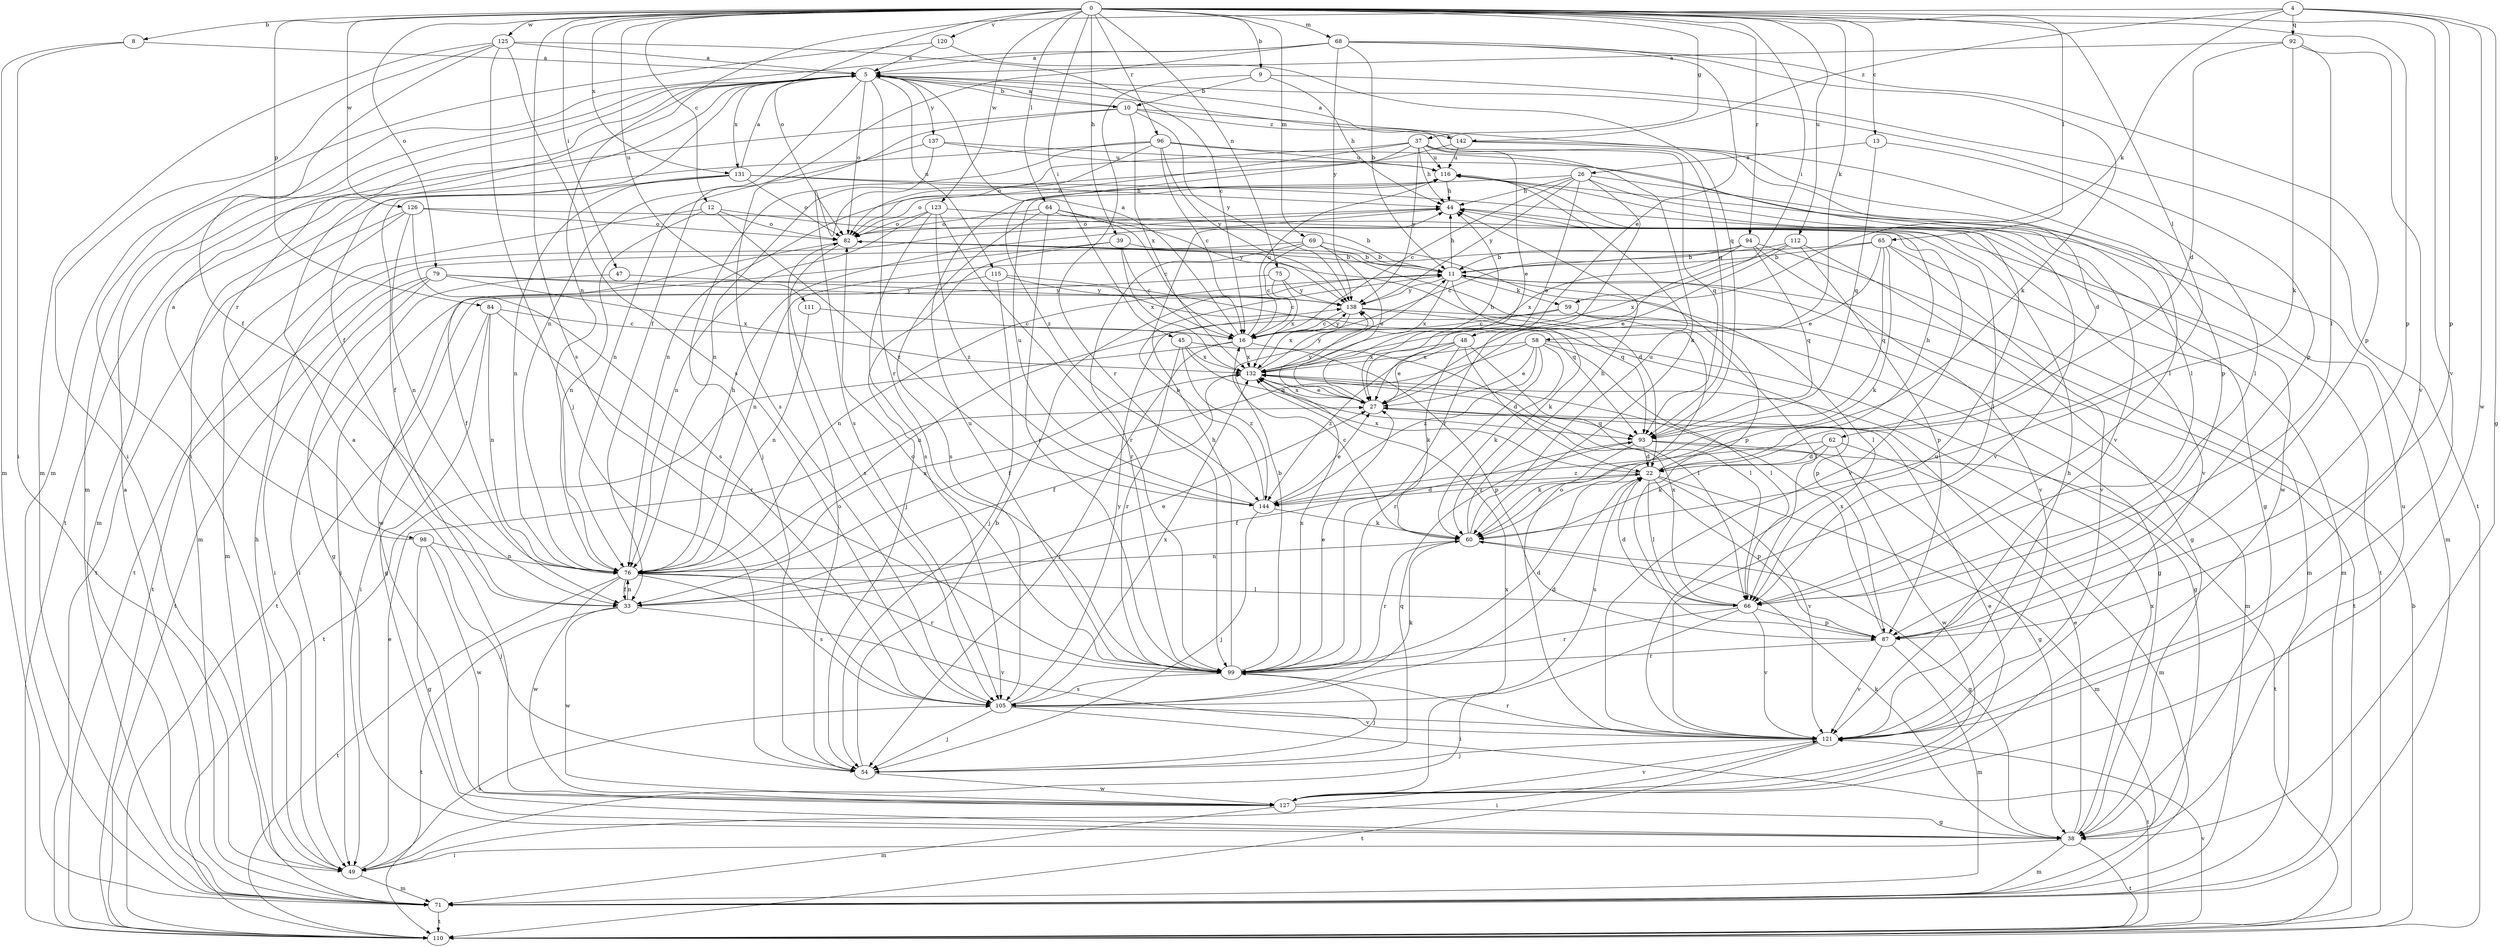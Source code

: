 strict digraph  {
0;
4;
5;
8;
9;
10;
11;
12;
13;
16;
22;
26;
27;
33;
37;
38;
39;
44;
45;
47;
48;
49;
54;
58;
59;
60;
62;
64;
65;
66;
68;
69;
71;
75;
76;
79;
82;
84;
87;
92;
93;
94;
96;
98;
99;
105;
110;
111;
112;
115;
116;
120;
121;
123;
125;
126;
127;
131;
132;
137;
138;
142;
144;
0 -> 8  [label=b];
0 -> 9  [label=b];
0 -> 12  [label=c];
0 -> 13  [label=c];
0 -> 37  [label=g];
0 -> 39  [label=h];
0 -> 45  [label=i];
0 -> 47  [label=i];
0 -> 48  [label=i];
0 -> 58  [label=k];
0 -> 62  [label=l];
0 -> 64  [label=l];
0 -> 65  [label=l];
0 -> 68  [label=m];
0 -> 69  [label=m];
0 -> 75  [label=n];
0 -> 79  [label=o];
0 -> 82  [label=o];
0 -> 84  [label=p];
0 -> 87  [label=p];
0 -> 94  [label=r];
0 -> 96  [label=r];
0 -> 105  [label=s];
0 -> 111  [label=u];
0 -> 112  [label=u];
0 -> 120  [label=v];
0 -> 121  [label=v];
0 -> 123  [label=w];
0 -> 125  [label=w];
0 -> 126  [label=w];
0 -> 131  [label=x];
4 -> 38  [label=g];
4 -> 59  [label=k];
4 -> 76  [label=n];
4 -> 87  [label=p];
4 -> 92  [label=q];
4 -> 127  [label=w];
4 -> 142  [label=z];
5 -> 10  [label=b];
5 -> 33  [label=f];
5 -> 71  [label=m];
5 -> 76  [label=n];
5 -> 82  [label=o];
5 -> 87  [label=p];
5 -> 93  [label=q];
5 -> 98  [label=r];
5 -> 99  [label=r];
5 -> 115  [label=u];
5 -> 131  [label=x];
5 -> 137  [label=y];
8 -> 5  [label=a];
8 -> 49  [label=i];
8 -> 71  [label=m];
9 -> 10  [label=b];
9 -> 44  [label=h];
9 -> 99  [label=r];
9 -> 110  [label=t];
10 -> 5  [label=a];
10 -> 87  [label=p];
10 -> 105  [label=s];
10 -> 110  [label=t];
10 -> 132  [label=x];
10 -> 138  [label=y];
10 -> 142  [label=z];
11 -> 44  [label=h];
11 -> 59  [label=k];
11 -> 60  [label=k];
11 -> 66  [label=l];
11 -> 76  [label=n];
11 -> 110  [label=t];
11 -> 132  [label=x];
11 -> 138  [label=y];
12 -> 11  [label=b];
12 -> 76  [label=n];
12 -> 82  [label=o];
12 -> 110  [label=t];
12 -> 144  [label=z];
13 -> 26  [label=e];
13 -> 66  [label=l];
13 -> 93  [label=q];
16 -> 5  [label=a];
16 -> 54  [label=j];
16 -> 66  [label=l];
16 -> 110  [label=t];
16 -> 116  [label=u];
16 -> 132  [label=x];
16 -> 138  [label=y];
22 -> 44  [label=h];
22 -> 66  [label=l];
22 -> 71  [label=m];
22 -> 87  [label=p];
22 -> 105  [label=s];
22 -> 121  [label=v];
22 -> 132  [label=x];
22 -> 144  [label=z];
26 -> 16  [label=c];
26 -> 27  [label=e];
26 -> 44  [label=h];
26 -> 71  [label=m];
26 -> 82  [label=o];
26 -> 99  [label=r];
26 -> 127  [label=w];
26 -> 138  [label=y];
27 -> 44  [label=h];
27 -> 93  [label=q];
27 -> 132  [label=x];
27 -> 138  [label=y];
33 -> 27  [label=e];
33 -> 76  [label=n];
33 -> 110  [label=t];
33 -> 121  [label=v];
33 -> 127  [label=w];
37 -> 27  [label=e];
37 -> 44  [label=h];
37 -> 60  [label=k];
37 -> 76  [label=n];
37 -> 82  [label=o];
37 -> 93  [label=q];
37 -> 116  [label=u];
37 -> 138  [label=y];
37 -> 144  [label=z];
38 -> 27  [label=e];
38 -> 49  [label=i];
38 -> 60  [label=k];
38 -> 71  [label=m];
38 -> 110  [label=t];
38 -> 116  [label=u];
38 -> 132  [label=x];
39 -> 11  [label=b];
39 -> 16  [label=c];
39 -> 54  [label=j];
39 -> 127  [label=w];
39 -> 132  [label=x];
44 -> 82  [label=o];
44 -> 121  [label=v];
45 -> 87  [label=p];
45 -> 93  [label=q];
45 -> 99  [label=r];
45 -> 132  [label=x];
45 -> 144  [label=z];
47 -> 49  [label=i];
47 -> 138  [label=y];
48 -> 22  [label=d];
48 -> 27  [label=e];
48 -> 60  [label=k];
48 -> 66  [label=l];
48 -> 132  [label=x];
48 -> 144  [label=z];
49 -> 27  [label=e];
49 -> 44  [label=h];
49 -> 71  [label=m];
49 -> 105  [label=s];
54 -> 11  [label=b];
54 -> 82  [label=o];
54 -> 93  [label=q];
54 -> 127  [label=w];
58 -> 27  [label=e];
58 -> 33  [label=f];
58 -> 38  [label=g];
58 -> 60  [label=k];
58 -> 66  [label=l];
58 -> 99  [label=r];
58 -> 132  [label=x];
58 -> 144  [label=z];
59 -> 16  [label=c];
59 -> 66  [label=l];
59 -> 71  [label=m];
59 -> 76  [label=n];
60 -> 16  [label=c];
60 -> 38  [label=g];
60 -> 44  [label=h];
60 -> 76  [label=n];
60 -> 99  [label=r];
60 -> 116  [label=u];
62 -> 22  [label=d];
62 -> 60  [label=k];
62 -> 71  [label=m];
62 -> 127  [label=w];
62 -> 144  [label=z];
64 -> 16  [label=c];
64 -> 82  [label=o];
64 -> 99  [label=r];
64 -> 105  [label=s];
64 -> 110  [label=t];
64 -> 138  [label=y];
65 -> 11  [label=b];
65 -> 27  [label=e];
65 -> 60  [label=k];
65 -> 71  [label=m];
65 -> 76  [label=n];
65 -> 93  [label=q];
65 -> 121  [label=v];
66 -> 22  [label=d];
66 -> 49  [label=i];
66 -> 87  [label=p];
66 -> 99  [label=r];
66 -> 121  [label=v];
66 -> 132  [label=x];
68 -> 5  [label=a];
68 -> 11  [label=b];
68 -> 27  [label=e];
68 -> 33  [label=f];
68 -> 49  [label=i];
68 -> 60  [label=k];
68 -> 87  [label=p];
68 -> 138  [label=y];
69 -> 11  [label=b];
69 -> 16  [label=c];
69 -> 27  [label=e];
69 -> 87  [label=p];
69 -> 99  [label=r];
69 -> 110  [label=t];
71 -> 5  [label=a];
71 -> 110  [label=t];
75 -> 16  [label=c];
75 -> 110  [label=t];
75 -> 132  [label=x];
75 -> 138  [label=y];
76 -> 33  [label=f];
76 -> 44  [label=h];
76 -> 66  [label=l];
76 -> 99  [label=r];
76 -> 105  [label=s];
76 -> 110  [label=t];
76 -> 127  [label=w];
76 -> 132  [label=x];
79 -> 38  [label=g];
79 -> 49  [label=i];
79 -> 93  [label=q];
79 -> 110  [label=t];
79 -> 132  [label=x];
79 -> 138  [label=y];
82 -> 11  [label=b];
82 -> 22  [label=d];
82 -> 33  [label=f];
82 -> 105  [label=s];
84 -> 16  [label=c];
84 -> 38  [label=g];
84 -> 49  [label=i];
84 -> 76  [label=n];
84 -> 99  [label=r];
87 -> 71  [label=m];
87 -> 99  [label=r];
87 -> 121  [label=v];
87 -> 132  [label=x];
92 -> 5  [label=a];
92 -> 22  [label=d];
92 -> 60  [label=k];
92 -> 66  [label=l];
92 -> 121  [label=v];
93 -> 22  [label=d];
93 -> 33  [label=f];
93 -> 38  [label=g];
93 -> 60  [label=k];
93 -> 110  [label=t];
94 -> 11  [label=b];
94 -> 16  [label=c];
94 -> 71  [label=m];
94 -> 93  [label=q];
94 -> 121  [label=v];
94 -> 132  [label=x];
96 -> 16  [label=c];
96 -> 54  [label=j];
96 -> 71  [label=m];
96 -> 82  [label=o];
96 -> 116  [label=u];
96 -> 121  [label=v];
96 -> 138  [label=y];
98 -> 5  [label=a];
98 -> 38  [label=g];
98 -> 54  [label=j];
98 -> 76  [label=n];
98 -> 127  [label=w];
99 -> 11  [label=b];
99 -> 22  [label=d];
99 -> 27  [label=e];
99 -> 44  [label=h];
99 -> 54  [label=j];
99 -> 82  [label=o];
99 -> 105  [label=s];
99 -> 116  [label=u];
99 -> 132  [label=x];
105 -> 22  [label=d];
105 -> 54  [label=j];
105 -> 60  [label=k];
105 -> 110  [label=t];
105 -> 121  [label=v];
105 -> 132  [label=x];
105 -> 138  [label=y];
110 -> 11  [label=b];
110 -> 121  [label=v];
111 -> 16  [label=c];
111 -> 76  [label=n];
112 -> 11  [label=b];
112 -> 27  [label=e];
112 -> 38  [label=g];
112 -> 87  [label=p];
112 -> 132  [label=x];
115 -> 49  [label=i];
115 -> 54  [label=j];
115 -> 93  [label=q];
115 -> 138  [label=y];
116 -> 44  [label=h];
116 -> 121  [label=v];
120 -> 5  [label=a];
120 -> 71  [label=m];
120 -> 93  [label=q];
121 -> 44  [label=h];
121 -> 49  [label=i];
121 -> 54  [label=j];
121 -> 82  [label=o];
121 -> 99  [label=r];
121 -> 110  [label=t];
121 -> 116  [label=u];
123 -> 66  [label=l];
123 -> 76  [label=n];
123 -> 82  [label=o];
123 -> 99  [label=r];
123 -> 105  [label=s];
123 -> 144  [label=z];
125 -> 5  [label=a];
125 -> 16  [label=c];
125 -> 33  [label=f];
125 -> 49  [label=i];
125 -> 54  [label=j];
125 -> 71  [label=m];
125 -> 105  [label=s];
126 -> 71  [label=m];
126 -> 76  [label=n];
126 -> 82  [label=o];
126 -> 105  [label=s];
126 -> 110  [label=t];
126 -> 121  [label=v];
127 -> 5  [label=a];
127 -> 27  [label=e];
127 -> 38  [label=g];
127 -> 71  [label=m];
127 -> 121  [label=v];
127 -> 132  [label=x];
131 -> 5  [label=a];
131 -> 33  [label=f];
131 -> 38  [label=g];
131 -> 44  [label=h];
131 -> 71  [label=m];
131 -> 76  [label=n];
131 -> 82  [label=o];
132 -> 27  [label=e];
132 -> 33  [label=f];
132 -> 138  [label=y];
137 -> 66  [label=l];
137 -> 76  [label=n];
137 -> 105  [label=s];
137 -> 116  [label=u];
138 -> 16  [label=c];
138 -> 38  [label=g];
138 -> 87  [label=p];
138 -> 132  [label=x];
142 -> 5  [label=a];
142 -> 22  [label=d];
142 -> 66  [label=l];
142 -> 76  [label=n];
142 -> 116  [label=u];
144 -> 11  [label=b];
144 -> 22  [label=d];
144 -> 27  [label=e];
144 -> 54  [label=j];
144 -> 60  [label=k];
144 -> 116  [label=u];
}
